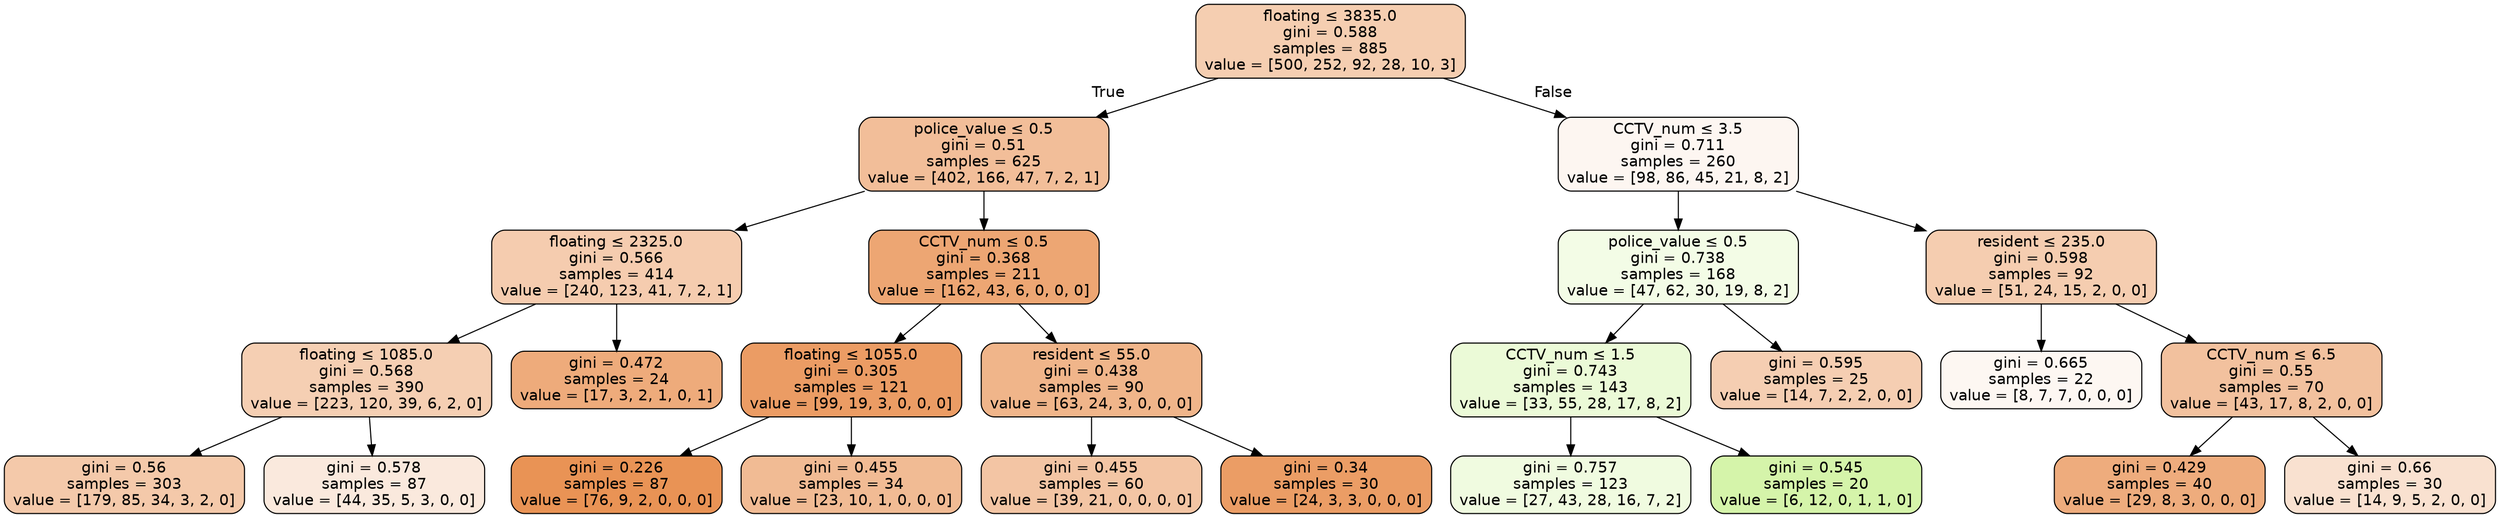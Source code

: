 digraph Tree {
node [shape=box, style="filled, rounded", color="black", fontname=helvetica] ;
edge [fontname=helvetica] ;
0 [label=<floating &le; 3835.0<br/>gini = 0.588<br/>samples = 885<br/>value = [500, 252, 92, 28, 10, 3]>, fillcolor="#f5ceb1"] ;
1 [label=<police_value &le; 0.5<br/>gini = 0.51<br/>samples = 625<br/>value = [402, 166, 47, 7, 2, 1]>, fillcolor="#f2be99"] ;
0 -> 1 [labeldistance=2.5, labelangle=45, headlabel="True"] ;
2 [label=<floating &le; 2325.0<br/>gini = 0.566<br/>samples = 414<br/>value = [240, 123, 41, 7, 2, 1]>, fillcolor="#f5ccaf"] ;
1 -> 2 ;
3 [label=<floating &le; 1085.0<br/>gini = 0.568<br/>samples = 390<br/>value = [223, 120, 39, 6, 2, 0]>, fillcolor="#f5cfb3"] ;
2 -> 3 ;
4 [label=<gini = 0.56<br/>samples = 303<br/>value = [179, 85, 34, 3, 2, 0]>, fillcolor="#f4c9aa"] ;
3 -> 4 ;
5 [label=<gini = 0.578<br/>samples = 87<br/>value = [44, 35, 5, 3, 0, 0]>, fillcolor="#fae9dd"] ;
3 -> 5 ;
6 [label=<gini = 0.472<br/>samples = 24<br/>value = [17, 3, 2, 1, 0, 1]>, fillcolor="#eeab7b"] ;
2 -> 6 ;
7 [label=<CCTV_num &le; 0.5<br/>gini = 0.368<br/>samples = 211<br/>value = [162, 43, 6, 0, 0, 0]>, fillcolor="#eda673"] ;
1 -> 7 ;
8 [label=<floating &le; 1055.0<br/>gini = 0.305<br/>samples = 121<br/>value = [99, 19, 3, 0, 0, 0]>, fillcolor="#eb9c64"] ;
7 -> 8 ;
9 [label=<gini = 0.226<br/>samples = 87<br/>value = [76, 9, 2, 0, 0, 0]>, fillcolor="#e99355"] ;
8 -> 9 ;
10 [label=<gini = 0.455<br/>samples = 34<br/>value = [23, 10, 1, 0, 0, 0]>, fillcolor="#f1bb94"] ;
8 -> 10 ;
11 [label=<resident &le; 55.0<br/>gini = 0.438<br/>samples = 90<br/>value = [63, 24, 3, 0, 0, 0]>, fillcolor="#f0b58a"] ;
7 -> 11 ;
12 [label=<gini = 0.455<br/>samples = 60<br/>value = [39, 21, 0, 0, 0, 0]>, fillcolor="#f3c5a4"] ;
11 -> 12 ;
13 [label=<gini = 0.34<br/>samples = 30<br/>value = [24, 3, 3, 0, 0, 0]>, fillcolor="#eb9d65"] ;
11 -> 13 ;
14 [label=<CCTV_num &le; 3.5<br/>gini = 0.711<br/>samples = 260<br/>value = [98, 86, 45, 21, 8, 2]>, fillcolor="#fdf6f1"] ;
0 -> 14 [labeldistance=2.5, labelangle=-45, headlabel="False"] ;
15 [label=<police_value &le; 0.5<br/>gini = 0.738<br/>samples = 168<br/>value = [47, 62, 30, 19, 8, 2]>, fillcolor="#f3fce6"] ;
14 -> 15 ;
16 [label=<CCTV_num &le; 1.5<br/>gini = 0.743<br/>samples = 143<br/>value = [33, 55, 28, 17, 8, 2]>, fillcolor="#ebfad7"] ;
15 -> 16 ;
17 [label=<gini = 0.757<br/>samples = 123<br/>value = [27, 43, 28, 16, 7, 2]>, fillcolor="#f0fbe0"] ;
16 -> 17 ;
18 [label=<gini = 0.545<br/>samples = 20<br/>value = [6, 12, 0, 1, 1, 0]>, fillcolor="#d5f4aa"] ;
16 -> 18 ;
19 [label=<gini = 0.595<br/>samples = 25<br/>value = [14, 7, 2, 2, 0, 0]>, fillcolor="#f5ceb2"] ;
15 -> 19 ;
20 [label=<resident &le; 235.0<br/>gini = 0.598<br/>samples = 92<br/>value = [51, 24, 15, 2, 0, 0]>, fillcolor="#f5cdb0"] ;
14 -> 20 ;
21 [label=<gini = 0.665<br/>samples = 22<br/>value = [8, 7, 7, 0, 0, 0]>, fillcolor="#fdf7f2"] ;
20 -> 21 ;
22 [label=<CCTV_num &le; 6.5<br/>gini = 0.55<br/>samples = 70<br/>value = [43, 17, 8, 2, 0, 0]>, fillcolor="#f2c19e"] ;
20 -> 22 ;
23 [label=<gini = 0.429<br/>samples = 40<br/>value = [29, 8, 3, 0, 0, 0]>, fillcolor="#eeac7d"] ;
22 -> 23 ;
24 [label=<gini = 0.66<br/>samples = 30<br/>value = [14, 9, 5, 2, 0, 0]>, fillcolor="#f9e1d0"] ;
22 -> 24 ;
}